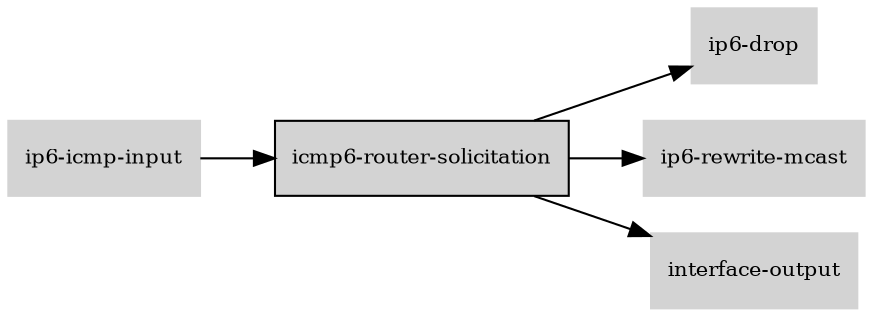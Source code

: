 digraph "icmp6_router_solicitation_subgraph" {
  rankdir=LR;
  node [shape=box, style=filled, fontsize=10, color=lightgray, fontcolor=black, fillcolor=lightgray];
  "icmp6-router-solicitation" [color=black, fontcolor=black, fillcolor=lightgray];
  edge [fontsize=8];
  "icmp6-router-solicitation" -> "ip6-drop";
  "icmp6-router-solicitation" -> "ip6-rewrite-mcast";
  "icmp6-router-solicitation" -> "interface-output";
  "ip6-icmp-input" -> "icmp6-router-solicitation";
}
